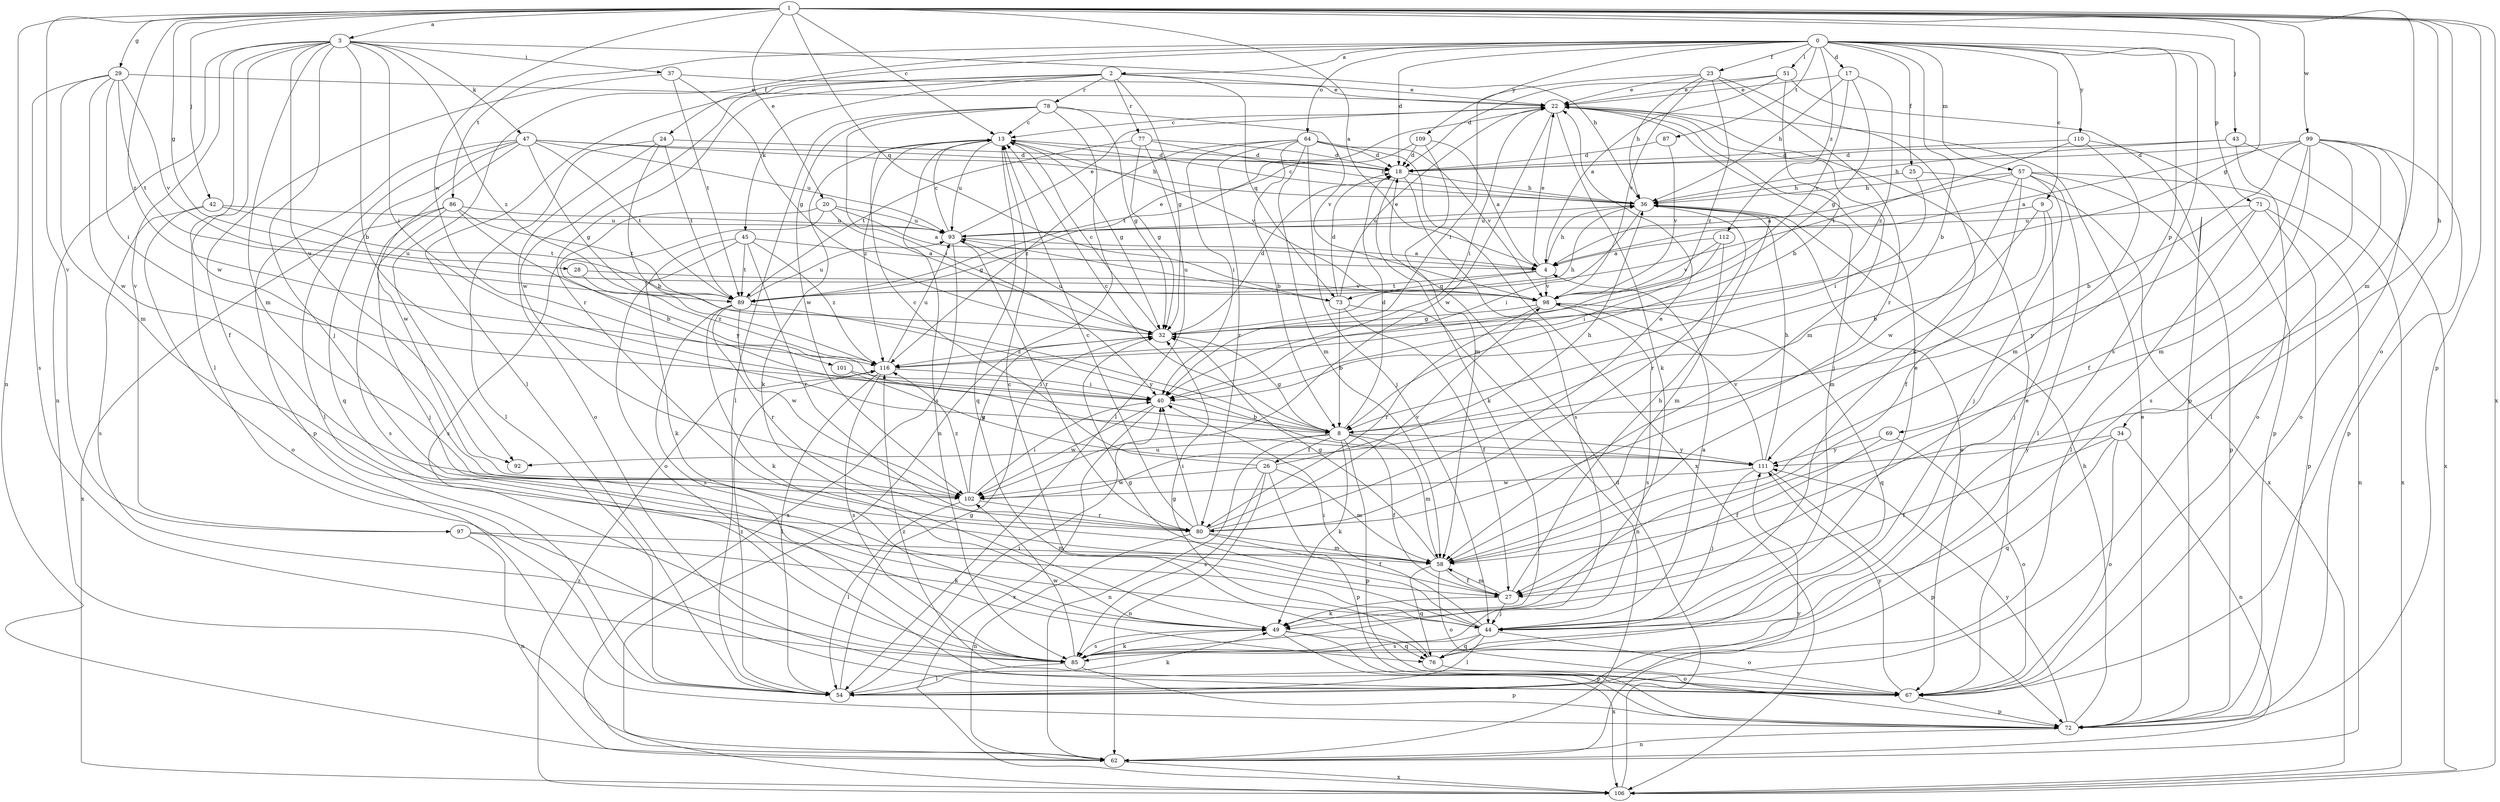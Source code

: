 strict digraph  {
0;
1;
2;
3;
4;
8;
9;
13;
17;
18;
20;
22;
23;
24;
25;
26;
27;
28;
29;
32;
34;
36;
37;
40;
42;
43;
44;
45;
47;
49;
51;
54;
57;
58;
62;
64;
67;
69;
71;
72;
73;
76;
77;
78;
80;
85;
86;
87;
89;
92;
93;
97;
98;
99;
101;
102;
106;
109;
110;
111;
112;
116;
0 -> 2  [label=a];
0 -> 8  [label=b];
0 -> 9  [label=c];
0 -> 17  [label=d];
0 -> 18  [label=d];
0 -> 23  [label=f];
0 -> 24  [label=f];
0 -> 25  [label=f];
0 -> 51  [label=l];
0 -> 57  [label=m];
0 -> 64  [label=o];
0 -> 69  [label=p];
0 -> 71  [label=p];
0 -> 85  [label=s];
0 -> 86  [label=t];
0 -> 87  [label=t];
0 -> 92  [label=u];
0 -> 109  [label=y];
0 -> 110  [label=y];
0 -> 112  [label=z];
1 -> 3  [label=a];
1 -> 4  [label=a];
1 -> 13  [label=c];
1 -> 20  [label=e];
1 -> 28  [label=g];
1 -> 29  [label=g];
1 -> 32  [label=g];
1 -> 34  [label=h];
1 -> 42  [label=j];
1 -> 43  [label=j];
1 -> 58  [label=m];
1 -> 62  [label=n];
1 -> 67  [label=o];
1 -> 72  [label=p];
1 -> 73  [label=q];
1 -> 97  [label=v];
1 -> 99  [label=w];
1 -> 101  [label=w];
1 -> 106  [label=x];
1 -> 116  [label=z];
2 -> 22  [label=e];
2 -> 32  [label=g];
2 -> 45  [label=k];
2 -> 54  [label=l];
2 -> 73  [label=q];
2 -> 77  [label=r];
2 -> 78  [label=r];
2 -> 80  [label=r];
2 -> 102  [label=w];
3 -> 8  [label=b];
3 -> 36  [label=h];
3 -> 37  [label=i];
3 -> 40  [label=i];
3 -> 44  [label=j];
3 -> 47  [label=k];
3 -> 54  [label=l];
3 -> 58  [label=m];
3 -> 62  [label=n];
3 -> 92  [label=u];
3 -> 97  [label=v];
3 -> 102  [label=w];
3 -> 116  [label=z];
4 -> 22  [label=e];
4 -> 36  [label=h];
4 -> 73  [label=q];
4 -> 89  [label=t];
4 -> 98  [label=v];
8 -> 13  [label=c];
8 -> 18  [label=d];
8 -> 26  [label=f];
8 -> 27  [label=f];
8 -> 32  [label=g];
8 -> 49  [label=k];
8 -> 58  [label=m];
8 -> 62  [label=n];
8 -> 72  [label=p];
8 -> 92  [label=u];
8 -> 111  [label=y];
9 -> 8  [label=b];
9 -> 44  [label=j];
9 -> 58  [label=m];
9 -> 93  [label=u];
13 -> 18  [label=d];
13 -> 32  [label=g];
13 -> 49  [label=k];
13 -> 76  [label=q];
13 -> 85  [label=s];
13 -> 93  [label=u];
13 -> 98  [label=v];
13 -> 116  [label=z];
17 -> 22  [label=e];
17 -> 32  [label=g];
17 -> 36  [label=h];
17 -> 98  [label=v];
17 -> 116  [label=z];
18 -> 36  [label=h];
18 -> 49  [label=k];
18 -> 85  [label=s];
20 -> 4  [label=a];
20 -> 8  [label=b];
20 -> 32  [label=g];
20 -> 85  [label=s];
20 -> 93  [label=u];
22 -> 13  [label=c];
22 -> 40  [label=i];
22 -> 44  [label=j];
22 -> 49  [label=k];
22 -> 58  [label=m];
22 -> 102  [label=w];
23 -> 22  [label=e];
23 -> 36  [label=h];
23 -> 40  [label=i];
23 -> 49  [label=k];
23 -> 80  [label=r];
23 -> 98  [label=v];
23 -> 116  [label=z];
24 -> 8  [label=b];
24 -> 18  [label=d];
24 -> 54  [label=l];
24 -> 67  [label=o];
24 -> 89  [label=t];
25 -> 36  [label=h];
25 -> 40  [label=i];
25 -> 106  [label=x];
26 -> 13  [label=c];
26 -> 36  [label=h];
26 -> 58  [label=m];
26 -> 62  [label=n];
26 -> 72  [label=p];
26 -> 85  [label=s];
26 -> 102  [label=w];
27 -> 36  [label=h];
27 -> 44  [label=j];
27 -> 49  [label=k];
27 -> 58  [label=m];
28 -> 98  [label=v];
28 -> 116  [label=z];
29 -> 22  [label=e];
29 -> 40  [label=i];
29 -> 58  [label=m];
29 -> 85  [label=s];
29 -> 89  [label=t];
29 -> 98  [label=v];
29 -> 102  [label=w];
32 -> 13  [label=c];
32 -> 18  [label=d];
32 -> 36  [label=h];
32 -> 93  [label=u];
32 -> 116  [label=z];
34 -> 27  [label=f];
34 -> 62  [label=n];
34 -> 67  [label=o];
34 -> 76  [label=q];
34 -> 111  [label=y];
36 -> 13  [label=c];
36 -> 40  [label=i];
36 -> 67  [label=o];
36 -> 80  [label=r];
36 -> 93  [label=u];
37 -> 22  [label=e];
37 -> 27  [label=f];
37 -> 32  [label=g];
37 -> 89  [label=t];
40 -> 8  [label=b];
40 -> 102  [label=w];
40 -> 106  [label=x];
42 -> 67  [label=o];
42 -> 85  [label=s];
42 -> 89  [label=t];
42 -> 93  [label=u];
43 -> 18  [label=d];
43 -> 36  [label=h];
43 -> 67  [label=o];
43 -> 106  [label=x];
44 -> 4  [label=a];
44 -> 13  [label=c];
44 -> 22  [label=e];
44 -> 32  [label=g];
44 -> 40  [label=i];
44 -> 54  [label=l];
44 -> 67  [label=o];
44 -> 76  [label=q];
44 -> 85  [label=s];
45 -> 4  [label=a];
45 -> 49  [label=k];
45 -> 67  [label=o];
45 -> 80  [label=r];
45 -> 89  [label=t];
45 -> 116  [label=z];
47 -> 18  [label=d];
47 -> 32  [label=g];
47 -> 36  [label=h];
47 -> 54  [label=l];
47 -> 72  [label=p];
47 -> 76  [label=q];
47 -> 89  [label=t];
47 -> 93  [label=u];
47 -> 102  [label=w];
49 -> 72  [label=p];
49 -> 76  [label=q];
49 -> 85  [label=s];
49 -> 106  [label=x];
51 -> 4  [label=a];
51 -> 8  [label=b];
51 -> 18  [label=d];
51 -> 22  [label=e];
51 -> 72  [label=p];
54 -> 32  [label=g];
54 -> 40  [label=i];
54 -> 49  [label=k];
54 -> 116  [label=z];
57 -> 4  [label=a];
57 -> 27  [label=f];
57 -> 36  [label=h];
57 -> 44  [label=j];
57 -> 54  [label=l];
57 -> 72  [label=p];
57 -> 102  [label=w];
57 -> 106  [label=x];
58 -> 27  [label=f];
58 -> 32  [label=g];
58 -> 67  [label=o];
58 -> 76  [label=q];
62 -> 106  [label=x];
62 -> 111  [label=y];
64 -> 8  [label=b];
64 -> 18  [label=d];
64 -> 40  [label=i];
64 -> 44  [label=j];
64 -> 58  [label=m];
64 -> 80  [label=r];
64 -> 98  [label=v];
64 -> 106  [label=x];
64 -> 116  [label=z];
67 -> 22  [label=e];
67 -> 72  [label=p];
67 -> 111  [label=y];
67 -> 116  [label=z];
69 -> 27  [label=f];
69 -> 67  [label=o];
69 -> 111  [label=y];
71 -> 54  [label=l];
71 -> 62  [label=n];
71 -> 72  [label=p];
71 -> 93  [label=u];
71 -> 111  [label=y];
72 -> 22  [label=e];
72 -> 36  [label=h];
72 -> 62  [label=n];
72 -> 111  [label=y];
73 -> 8  [label=b];
73 -> 18  [label=d];
73 -> 22  [label=e];
73 -> 27  [label=f];
73 -> 62  [label=n];
73 -> 93  [label=u];
76 -> 32  [label=g];
76 -> 67  [label=o];
77 -> 18  [label=d];
77 -> 32  [label=g];
77 -> 36  [label=h];
77 -> 54  [label=l];
77 -> 89  [label=t];
78 -> 13  [label=c];
78 -> 32  [label=g];
78 -> 40  [label=i];
78 -> 54  [label=l];
78 -> 62  [label=n];
78 -> 98  [label=v];
78 -> 102  [label=w];
80 -> 13  [label=c];
80 -> 22  [label=e];
80 -> 27  [label=f];
80 -> 40  [label=i];
80 -> 58  [label=m];
80 -> 62  [label=n];
80 -> 98  [label=v];
85 -> 49  [label=k];
85 -> 54  [label=l];
85 -> 72  [label=p];
85 -> 102  [label=w];
86 -> 44  [label=j];
86 -> 85  [label=s];
86 -> 89  [label=t];
86 -> 93  [label=u];
86 -> 106  [label=x];
86 -> 111  [label=y];
87 -> 18  [label=d];
87 -> 98  [label=v];
89 -> 22  [label=e];
89 -> 49  [label=k];
89 -> 80  [label=r];
89 -> 85  [label=s];
89 -> 93  [label=u];
89 -> 102  [label=w];
89 -> 111  [label=y];
93 -> 4  [label=a];
93 -> 13  [label=c];
93 -> 22  [label=e];
93 -> 80  [label=r];
93 -> 106  [label=x];
97 -> 49  [label=k];
97 -> 58  [label=m];
97 -> 62  [label=n];
98 -> 32  [label=g];
98 -> 76  [label=q];
98 -> 80  [label=r];
98 -> 85  [label=s];
99 -> 4  [label=a];
99 -> 8  [label=b];
99 -> 18  [label=d];
99 -> 27  [label=f];
99 -> 54  [label=l];
99 -> 58  [label=m];
99 -> 67  [label=o];
99 -> 72  [label=p];
99 -> 85  [label=s];
101 -> 40  [label=i];
101 -> 111  [label=y];
102 -> 32  [label=g];
102 -> 40  [label=i];
102 -> 54  [label=l];
102 -> 80  [label=r];
102 -> 116  [label=z];
106 -> 18  [label=d];
106 -> 116  [label=z];
109 -> 4  [label=a];
109 -> 18  [label=d];
109 -> 58  [label=m];
109 -> 89  [label=t];
110 -> 18  [label=d];
110 -> 58  [label=m];
110 -> 72  [label=p];
110 -> 89  [label=t];
111 -> 36  [label=h];
111 -> 44  [label=j];
111 -> 72  [label=p];
111 -> 98  [label=v];
111 -> 102  [label=w];
112 -> 4  [label=a];
112 -> 40  [label=i];
112 -> 58  [label=m];
112 -> 98  [label=v];
116 -> 40  [label=i];
116 -> 54  [label=l];
116 -> 85  [label=s];
116 -> 93  [label=u];
}

